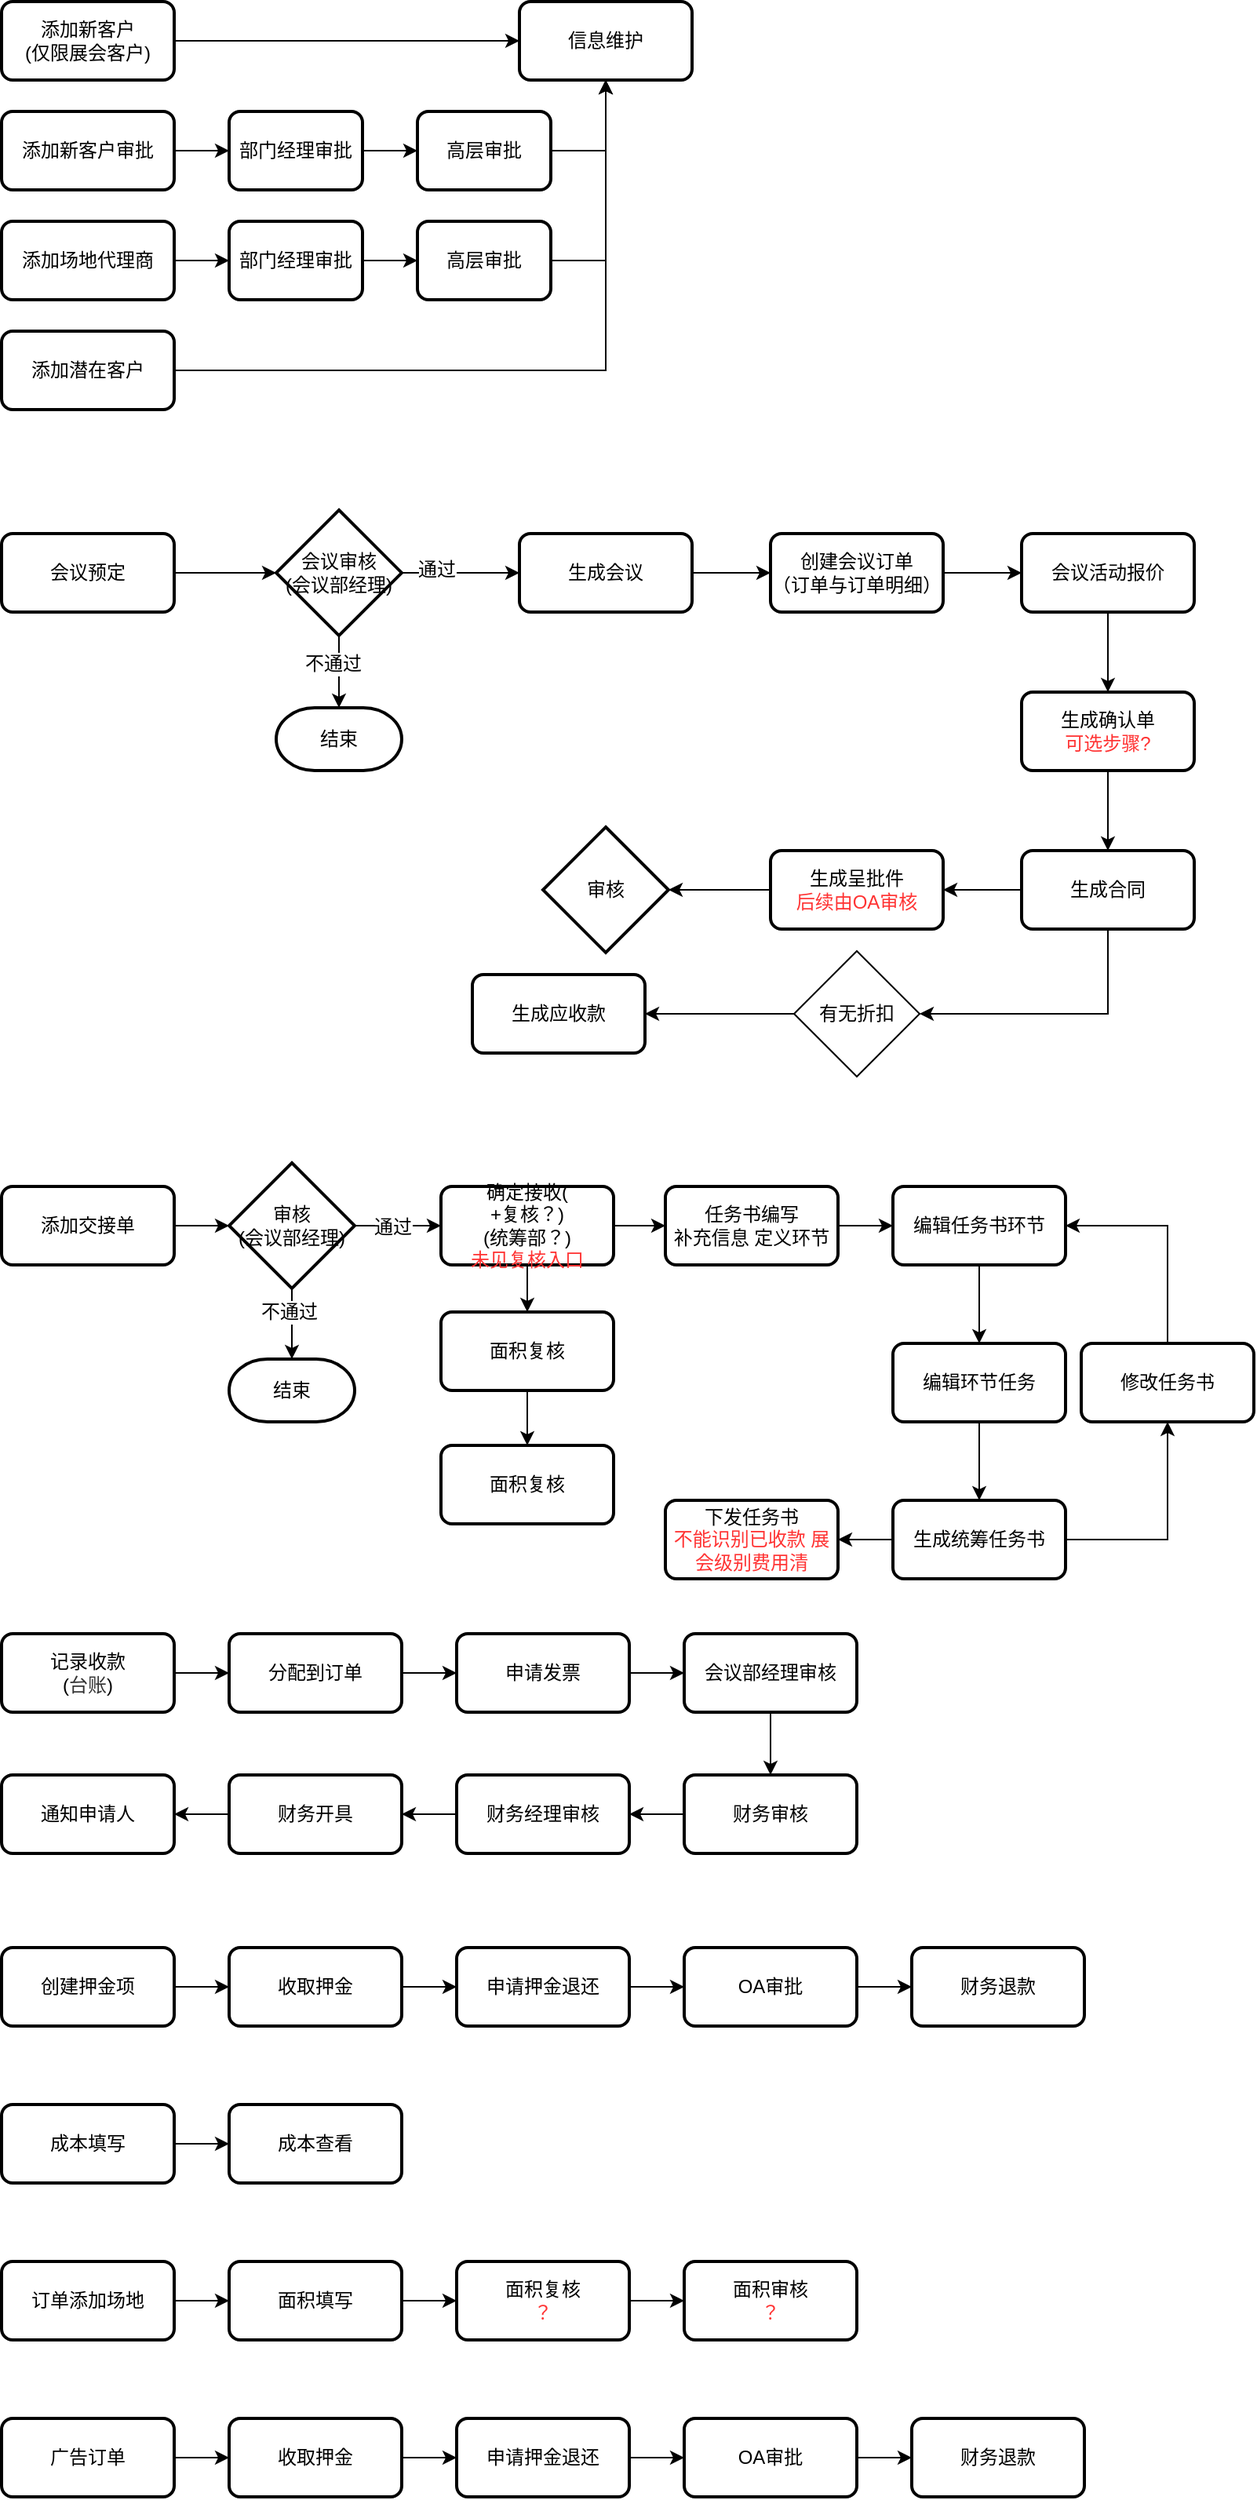 <mxfile version="12.1.9" type="github" pages="1">
  <diagram id="nOVnHYVLfnTtghSCXkoL" name="Page-1">
    <mxGraphModel dx="786" dy="523" grid="1" gridSize="10" guides="1" tooltips="1" connect="1" arrows="1" fold="1" page="1" pageScale="1" pageWidth="827" pageHeight="1169" math="0" shadow="0">
      <root>
        <mxCell id="0"/>
        <mxCell id="1" parent="0"/>
        <mxCell id="kqjsrFEvuiQOBnWZGhsV-112" value="" style="edgeStyle=orthogonalEdgeStyle;rounded=0;orthogonalLoop=1;jettySize=auto;html=1;" edge="1" parent="1" source="kqjsrFEvuiQOBnWZGhsV-113" target="kqjsrFEvuiQOBnWZGhsV-114">
          <mxGeometry relative="1" as="geometry"/>
        </mxCell>
        <mxCell id="kqjsrFEvuiQOBnWZGhsV-113" value="添加新客户&lt;br&gt;(仅限展会客户)" style="rounded=1;whiteSpace=wrap;html=1;absoluteArcSize=1;arcSize=14;strokeWidth=2;" vertex="1" parent="1">
          <mxGeometry x="30" y="30" width="110" height="50" as="geometry"/>
        </mxCell>
        <mxCell id="kqjsrFEvuiQOBnWZGhsV-114" value="信息维护" style="rounded=1;whiteSpace=wrap;html=1;absoluteArcSize=1;arcSize=14;strokeWidth=2;" vertex="1" parent="1">
          <mxGeometry x="360" y="30" width="110" height="50" as="geometry"/>
        </mxCell>
        <mxCell id="kqjsrFEvuiQOBnWZGhsV-115" value="" style="edgeStyle=orthogonalEdgeStyle;rounded=0;orthogonalLoop=1;jettySize=auto;html=1;entryX=0.5;entryY=1;entryDx=0;entryDy=0;" edge="1" parent="1" source="kqjsrFEvuiQOBnWZGhsV-116" target="kqjsrFEvuiQOBnWZGhsV-114">
          <mxGeometry relative="1" as="geometry">
            <mxPoint x="220" y="125" as="targetPoint"/>
          </mxGeometry>
        </mxCell>
        <mxCell id="kqjsrFEvuiQOBnWZGhsV-116" value="添加潜在客户" style="rounded=1;whiteSpace=wrap;html=1;absoluteArcSize=1;arcSize=14;strokeWidth=2;" vertex="1" parent="1">
          <mxGeometry x="30" y="240" width="110" height="50" as="geometry"/>
        </mxCell>
        <mxCell id="kqjsrFEvuiQOBnWZGhsV-117" value="" style="edgeStyle=orthogonalEdgeStyle;rounded=0;orthogonalLoop=1;jettySize=auto;html=1;" edge="1" parent="1" source="kqjsrFEvuiQOBnWZGhsV-118" target="kqjsrFEvuiQOBnWZGhsV-126">
          <mxGeometry relative="1" as="geometry"/>
        </mxCell>
        <mxCell id="kqjsrFEvuiQOBnWZGhsV-118" value="添加场地代理商" style="rounded=1;whiteSpace=wrap;html=1;absoluteArcSize=1;arcSize=14;strokeWidth=2;" vertex="1" parent="1">
          <mxGeometry x="30" y="170" width="110" height="50" as="geometry"/>
        </mxCell>
        <mxCell id="kqjsrFEvuiQOBnWZGhsV-119" value="" style="edgeStyle=orthogonalEdgeStyle;rounded=0;orthogonalLoop=1;jettySize=auto;html=1;" edge="1" parent="1" source="kqjsrFEvuiQOBnWZGhsV-120" target="kqjsrFEvuiQOBnWZGhsV-122">
          <mxGeometry relative="1" as="geometry"/>
        </mxCell>
        <mxCell id="kqjsrFEvuiQOBnWZGhsV-120" value="添加新客户审批" style="rounded=1;whiteSpace=wrap;html=1;absoluteArcSize=1;arcSize=14;strokeWidth=2;" vertex="1" parent="1">
          <mxGeometry x="30" y="100" width="110" height="50" as="geometry"/>
        </mxCell>
        <mxCell id="kqjsrFEvuiQOBnWZGhsV-121" value="" style="edgeStyle=orthogonalEdgeStyle;rounded=0;orthogonalLoop=1;jettySize=auto;html=1;" edge="1" parent="1" source="kqjsrFEvuiQOBnWZGhsV-122" target="kqjsrFEvuiQOBnWZGhsV-124">
          <mxGeometry relative="1" as="geometry"/>
        </mxCell>
        <mxCell id="kqjsrFEvuiQOBnWZGhsV-122" value="部门经理审批" style="rounded=1;whiteSpace=wrap;html=1;absoluteArcSize=1;arcSize=14;strokeWidth=2;" vertex="1" parent="1">
          <mxGeometry x="175" y="100" width="85" height="50" as="geometry"/>
        </mxCell>
        <mxCell id="kqjsrFEvuiQOBnWZGhsV-123" style="edgeStyle=orthogonalEdgeStyle;rounded=0;orthogonalLoop=1;jettySize=auto;html=1;entryX=0.5;entryY=1;entryDx=0;entryDy=0;exitX=1;exitY=0.5;exitDx=0;exitDy=0;" edge="1" parent="1" source="kqjsrFEvuiQOBnWZGhsV-124" target="kqjsrFEvuiQOBnWZGhsV-114">
          <mxGeometry relative="1" as="geometry"/>
        </mxCell>
        <mxCell id="kqjsrFEvuiQOBnWZGhsV-124" value="高层审批" style="rounded=1;whiteSpace=wrap;html=1;absoluteArcSize=1;arcSize=14;strokeWidth=2;" vertex="1" parent="1">
          <mxGeometry x="295" y="100" width="85" height="50" as="geometry"/>
        </mxCell>
        <mxCell id="kqjsrFEvuiQOBnWZGhsV-125" value="" style="edgeStyle=orthogonalEdgeStyle;rounded=0;orthogonalLoop=1;jettySize=auto;html=1;" edge="1" parent="1" source="kqjsrFEvuiQOBnWZGhsV-126" target="kqjsrFEvuiQOBnWZGhsV-221">
          <mxGeometry relative="1" as="geometry"/>
        </mxCell>
        <mxCell id="kqjsrFEvuiQOBnWZGhsV-126" value="部门经理审批" style="rounded=1;whiteSpace=wrap;html=1;absoluteArcSize=1;arcSize=14;strokeWidth=2;" vertex="1" parent="1">
          <mxGeometry x="175" y="170" width="85" height="50" as="geometry"/>
        </mxCell>
        <mxCell id="kqjsrFEvuiQOBnWZGhsV-127" value="" style="edgeStyle=orthogonalEdgeStyle;rounded=0;orthogonalLoop=1;jettySize=auto;html=1;entryX=0;entryY=0.5;entryDx=0;entryDy=0;entryPerimeter=0;" edge="1" parent="1" source="kqjsrFEvuiQOBnWZGhsV-128" target="kqjsrFEvuiQOBnWZGhsV-148">
          <mxGeometry relative="1" as="geometry"/>
        </mxCell>
        <mxCell id="kqjsrFEvuiQOBnWZGhsV-128" value="会议预定" style="rounded=1;whiteSpace=wrap;html=1;absoluteArcSize=1;arcSize=14;strokeWidth=2;" vertex="1" parent="1">
          <mxGeometry x="30" y="369" width="110" height="50" as="geometry"/>
        </mxCell>
        <mxCell id="kqjsrFEvuiQOBnWZGhsV-129" value="" style="edgeStyle=orthogonalEdgeStyle;rounded=0;orthogonalLoop=1;jettySize=auto;html=1;" edge="1" parent="1" source="kqjsrFEvuiQOBnWZGhsV-130" target="kqjsrFEvuiQOBnWZGhsV-132">
          <mxGeometry relative="1" as="geometry"/>
        </mxCell>
        <mxCell id="kqjsrFEvuiQOBnWZGhsV-130" value="生成会议" style="rounded=1;whiteSpace=wrap;html=1;absoluteArcSize=1;arcSize=14;strokeWidth=2;" vertex="1" parent="1">
          <mxGeometry x="360" y="369" width="110" height="50" as="geometry"/>
        </mxCell>
        <mxCell id="kqjsrFEvuiQOBnWZGhsV-131" value="" style="edgeStyle=orthogonalEdgeStyle;rounded=0;orthogonalLoop=1;jettySize=auto;html=1;" edge="1" parent="1" source="kqjsrFEvuiQOBnWZGhsV-132" target="kqjsrFEvuiQOBnWZGhsV-135">
          <mxGeometry relative="1" as="geometry"/>
        </mxCell>
        <mxCell id="kqjsrFEvuiQOBnWZGhsV-132" value="创建会议订单&lt;br&gt;（订单与订单明细）" style="rounded=1;whiteSpace=wrap;html=1;absoluteArcSize=1;arcSize=14;strokeWidth=2;" vertex="1" parent="1">
          <mxGeometry x="520" y="369" width="110" height="50" as="geometry"/>
        </mxCell>
        <mxCell id="kqjsrFEvuiQOBnWZGhsV-133" value="" style="edgeStyle=orthogonalEdgeStyle;rounded=0;orthogonalLoop=1;jettySize=auto;html=1;exitX=0.5;exitY=1;exitDx=0;exitDy=0;" edge="1" parent="1" source="kqjsrFEvuiQOBnWZGhsV-136" target="kqjsrFEvuiQOBnWZGhsV-139">
          <mxGeometry relative="1" as="geometry"/>
        </mxCell>
        <mxCell id="kqjsrFEvuiQOBnWZGhsV-134" value="" style="edgeStyle=orthogonalEdgeStyle;rounded=0;orthogonalLoop=1;jettySize=auto;html=1;" edge="1" parent="1" source="kqjsrFEvuiQOBnWZGhsV-135" target="kqjsrFEvuiQOBnWZGhsV-136">
          <mxGeometry relative="1" as="geometry"/>
        </mxCell>
        <mxCell id="kqjsrFEvuiQOBnWZGhsV-135" value="会议活动报价" style="rounded=1;whiteSpace=wrap;html=1;absoluteArcSize=1;arcSize=14;strokeWidth=2;" vertex="1" parent="1">
          <mxGeometry x="680" y="369" width="110" height="50" as="geometry"/>
        </mxCell>
        <mxCell id="kqjsrFEvuiQOBnWZGhsV-136" value="生成确认单&lt;br&gt;&lt;font color=&quot;#ff3333&quot;&gt;可选步骤?&lt;/font&gt;" style="rounded=1;whiteSpace=wrap;html=1;absoluteArcSize=1;arcSize=14;strokeWidth=2;" vertex="1" parent="1">
          <mxGeometry x="680" y="470" width="110" height="50" as="geometry"/>
        </mxCell>
        <mxCell id="kqjsrFEvuiQOBnWZGhsV-137" value="" style="edgeStyle=orthogonalEdgeStyle;rounded=0;orthogonalLoop=1;jettySize=auto;html=1;" edge="1" parent="1" source="kqjsrFEvuiQOBnWZGhsV-139" target="kqjsrFEvuiQOBnWZGhsV-143">
          <mxGeometry relative="1" as="geometry"/>
        </mxCell>
        <mxCell id="kqjsrFEvuiQOBnWZGhsV-138" value="" style="edgeStyle=orthogonalEdgeStyle;rounded=0;orthogonalLoop=1;jettySize=auto;html=1;entryX=1;entryY=0.5;entryDx=0;entryDy=0;exitX=0.5;exitY=1;exitDx=0;exitDy=0;" edge="1" parent="1" source="kqjsrFEvuiQOBnWZGhsV-139" target="kqjsrFEvuiQOBnWZGhsV-222">
          <mxGeometry relative="1" as="geometry"/>
        </mxCell>
        <mxCell id="kqjsrFEvuiQOBnWZGhsV-139" value="生成合同" style="rounded=1;whiteSpace=wrap;html=1;absoluteArcSize=1;arcSize=14;strokeWidth=2;" vertex="1" parent="1">
          <mxGeometry x="680" y="571" width="110" height="50" as="geometry"/>
        </mxCell>
        <mxCell id="kqjsrFEvuiQOBnWZGhsV-140" value="" style="edgeStyle=orthogonalEdgeStyle;rounded=0;orthogonalLoop=1;jettySize=auto;html=1;exitX=0;exitY=0.5;exitDx=0;exitDy=0;" edge="1" parent="1" source="kqjsrFEvuiQOBnWZGhsV-222" target="kqjsrFEvuiQOBnWZGhsV-141">
          <mxGeometry relative="1" as="geometry"/>
        </mxCell>
        <mxCell id="kqjsrFEvuiQOBnWZGhsV-141" value="生成应收款" style="rounded=1;whiteSpace=wrap;html=1;absoluteArcSize=1;arcSize=14;strokeWidth=2;" vertex="1" parent="1">
          <mxGeometry x="330" y="650" width="110" height="50" as="geometry"/>
        </mxCell>
        <mxCell id="kqjsrFEvuiQOBnWZGhsV-142" value="" style="edgeStyle=orthogonalEdgeStyle;rounded=0;orthogonalLoop=1;jettySize=auto;html=1;" edge="1" parent="1" source="kqjsrFEvuiQOBnWZGhsV-143" target="kqjsrFEvuiQOBnWZGhsV-176">
          <mxGeometry relative="1" as="geometry"/>
        </mxCell>
        <mxCell id="kqjsrFEvuiQOBnWZGhsV-143" value="生成呈批件&lt;br&gt;&lt;font color=&quot;#ff3333&quot;&gt;后续由OA审核&lt;/font&gt;" style="rounded=1;whiteSpace=wrap;html=1;absoluteArcSize=1;arcSize=14;strokeWidth=2;" vertex="1" parent="1">
          <mxGeometry x="520" y="571" width="110" height="50" as="geometry"/>
        </mxCell>
        <mxCell id="kqjsrFEvuiQOBnWZGhsV-144" style="edgeStyle=orthogonalEdgeStyle;rounded=0;orthogonalLoop=1;jettySize=auto;html=1;entryX=0.5;entryY=0;entryDx=0;entryDy=0;entryPerimeter=0;" edge="1" parent="1" source="kqjsrFEvuiQOBnWZGhsV-148" target="kqjsrFEvuiQOBnWZGhsV-149">
          <mxGeometry relative="1" as="geometry"/>
        </mxCell>
        <mxCell id="kqjsrFEvuiQOBnWZGhsV-145" value="不通过" style="text;html=1;resizable=0;points=[];align=center;verticalAlign=middle;labelBackgroundColor=#ffffff;" vertex="1" connectable="0" parent="kqjsrFEvuiQOBnWZGhsV-144">
          <mxGeometry x="0.318" y="-3" relative="1" as="geometry">
            <mxPoint x="-1" y="-13" as="offset"/>
          </mxGeometry>
        </mxCell>
        <mxCell id="kqjsrFEvuiQOBnWZGhsV-146" style="edgeStyle=orthogonalEdgeStyle;rounded=0;orthogonalLoop=1;jettySize=auto;html=1;entryX=0;entryY=0.5;entryDx=0;entryDy=0;" edge="1" parent="1" source="kqjsrFEvuiQOBnWZGhsV-148" target="kqjsrFEvuiQOBnWZGhsV-130">
          <mxGeometry relative="1" as="geometry"/>
        </mxCell>
        <mxCell id="kqjsrFEvuiQOBnWZGhsV-147" value="通过" style="text;html=1;resizable=0;points=[];align=center;verticalAlign=middle;labelBackgroundColor=#ffffff;" vertex="1" connectable="0" parent="kqjsrFEvuiQOBnWZGhsV-146">
          <mxGeometry x="-0.413" y="2" relative="1" as="geometry">
            <mxPoint as="offset"/>
          </mxGeometry>
        </mxCell>
        <mxCell id="kqjsrFEvuiQOBnWZGhsV-148" value="&lt;span style=&quot;white-space: normal&quot;&gt;会议审核&lt;/span&gt;&lt;br style=&quot;white-space: normal&quot;&gt;&lt;span style=&quot;white-space: normal&quot;&gt;(会议部经理)&lt;/span&gt;" style="strokeWidth=2;html=1;shape=mxgraph.flowchart.decision;whiteSpace=wrap;" vertex="1" parent="1">
          <mxGeometry x="205" y="354" width="80" height="80" as="geometry"/>
        </mxCell>
        <mxCell id="kqjsrFEvuiQOBnWZGhsV-149" value="结束" style="strokeWidth=2;html=1;shape=mxgraph.flowchart.terminator;whiteSpace=wrap;" vertex="1" parent="1">
          <mxGeometry x="205" y="480" width="80" height="40" as="geometry"/>
        </mxCell>
        <mxCell id="kqjsrFEvuiQOBnWZGhsV-150" value="" style="edgeStyle=orthogonalEdgeStyle;rounded=0;orthogonalLoop=1;jettySize=auto;html=1;exitX=1;exitY=0.5;exitDx=0;exitDy=0;exitPerimeter=0;" edge="1" parent="1" source="kqjsrFEvuiQOBnWZGhsV-174" target="kqjsrFEvuiQOBnWZGhsV-156">
          <mxGeometry relative="1" as="geometry"/>
        </mxCell>
        <mxCell id="kqjsrFEvuiQOBnWZGhsV-151" value="通过" style="text;html=1;resizable=0;points=[];align=center;verticalAlign=middle;labelBackgroundColor=#ffffff;" vertex="1" connectable="0" parent="kqjsrFEvuiQOBnWZGhsV-150">
          <mxGeometry x="-0.143" y="-1" relative="1" as="geometry">
            <mxPoint as="offset"/>
          </mxGeometry>
        </mxCell>
        <mxCell id="kqjsrFEvuiQOBnWZGhsV-152" style="edgeStyle=orthogonalEdgeStyle;rounded=0;orthogonalLoop=1;jettySize=auto;html=1;entryX=0;entryY=0.5;entryDx=0;entryDy=0;entryPerimeter=0;" edge="1" parent="1" source="kqjsrFEvuiQOBnWZGhsV-153" target="kqjsrFEvuiQOBnWZGhsV-174">
          <mxGeometry relative="1" as="geometry"/>
        </mxCell>
        <mxCell id="kqjsrFEvuiQOBnWZGhsV-153" value="添加交接单" style="rounded=1;whiteSpace=wrap;html=1;absoluteArcSize=1;arcSize=14;strokeWidth=2;" vertex="1" parent="1">
          <mxGeometry x="30" y="785" width="110" height="50" as="geometry"/>
        </mxCell>
        <mxCell id="kqjsrFEvuiQOBnWZGhsV-154" value="" style="edgeStyle=orthogonalEdgeStyle;rounded=0;orthogonalLoop=1;jettySize=auto;html=1;" edge="1" parent="1" source="kqjsrFEvuiQOBnWZGhsV-156" target="kqjsrFEvuiQOBnWZGhsV-161">
          <mxGeometry relative="1" as="geometry"/>
        </mxCell>
        <mxCell id="kqjsrFEvuiQOBnWZGhsV-155" value="" style="edgeStyle=orthogonalEdgeStyle;rounded=0;orthogonalLoop=1;jettySize=auto;html=1;" edge="1" parent="1" source="kqjsrFEvuiQOBnWZGhsV-156" target="kqjsrFEvuiQOBnWZGhsV-158">
          <mxGeometry relative="1" as="geometry"/>
        </mxCell>
        <mxCell id="kqjsrFEvuiQOBnWZGhsV-156" value="确定接收(&lt;br&gt;+复核？)&lt;br&gt;(统筹部？)&lt;font color=&quot;#ff3333&quot;&gt;&lt;br&gt;未见复核入口&lt;br&gt;&lt;/font&gt;" style="rounded=1;whiteSpace=wrap;html=1;absoluteArcSize=1;arcSize=14;strokeWidth=2;" vertex="1" parent="1">
          <mxGeometry x="310" y="785" width="110" height="50" as="geometry"/>
        </mxCell>
        <mxCell id="kqjsrFEvuiQOBnWZGhsV-157" value="" style="edgeStyle=orthogonalEdgeStyle;rounded=0;orthogonalLoop=1;jettySize=auto;html=1;" edge="1" parent="1" source="kqjsrFEvuiQOBnWZGhsV-158" target="kqjsrFEvuiQOBnWZGhsV-159">
          <mxGeometry relative="1" as="geometry"/>
        </mxCell>
        <mxCell id="kqjsrFEvuiQOBnWZGhsV-158" value="面积复核" style="rounded=1;whiteSpace=wrap;html=1;absoluteArcSize=1;arcSize=14;strokeWidth=2;" vertex="1" parent="1">
          <mxGeometry x="310" y="865" width="110" height="50" as="geometry"/>
        </mxCell>
        <mxCell id="kqjsrFEvuiQOBnWZGhsV-159" value="面积复核" style="rounded=1;whiteSpace=wrap;html=1;absoluteArcSize=1;arcSize=14;strokeWidth=2;" vertex="1" parent="1">
          <mxGeometry x="310" y="950" width="110" height="50" as="geometry"/>
        </mxCell>
        <mxCell id="kqjsrFEvuiQOBnWZGhsV-160" value="" style="edgeStyle=orthogonalEdgeStyle;rounded=0;orthogonalLoop=1;jettySize=auto;html=1;" edge="1" parent="1" source="kqjsrFEvuiQOBnWZGhsV-161" target="kqjsrFEvuiQOBnWZGhsV-163">
          <mxGeometry relative="1" as="geometry"/>
        </mxCell>
        <mxCell id="kqjsrFEvuiQOBnWZGhsV-161" value="任务书编写&lt;br&gt;补充信息&amp;nbsp;定义环节" style="rounded=1;whiteSpace=wrap;html=1;absoluteArcSize=1;arcSize=14;strokeWidth=2;" vertex="1" parent="1">
          <mxGeometry x="453" y="785" width="110" height="50" as="geometry"/>
        </mxCell>
        <mxCell id="kqjsrFEvuiQOBnWZGhsV-162" value="" style="edgeStyle=orthogonalEdgeStyle;rounded=0;orthogonalLoop=1;jettySize=auto;html=1;" edge="1" parent="1" source="kqjsrFEvuiQOBnWZGhsV-163" target="kqjsrFEvuiQOBnWZGhsV-165">
          <mxGeometry relative="1" as="geometry"/>
        </mxCell>
        <mxCell id="kqjsrFEvuiQOBnWZGhsV-163" value="编辑任务书环节" style="rounded=1;whiteSpace=wrap;html=1;absoluteArcSize=1;arcSize=14;strokeWidth=2;" vertex="1" parent="1">
          <mxGeometry x="598" y="785" width="110" height="50" as="geometry"/>
        </mxCell>
        <mxCell id="kqjsrFEvuiQOBnWZGhsV-164" value="" style="edgeStyle=orthogonalEdgeStyle;rounded=0;orthogonalLoop=1;jettySize=auto;html=1;" edge="1" parent="1" source="kqjsrFEvuiQOBnWZGhsV-165" target="kqjsrFEvuiQOBnWZGhsV-168">
          <mxGeometry relative="1" as="geometry"/>
        </mxCell>
        <mxCell id="kqjsrFEvuiQOBnWZGhsV-165" value="编辑环节任务" style="rounded=1;whiteSpace=wrap;html=1;absoluteArcSize=1;arcSize=14;strokeWidth=2;" vertex="1" parent="1">
          <mxGeometry x="598" y="885" width="110" height="50" as="geometry"/>
        </mxCell>
        <mxCell id="kqjsrFEvuiQOBnWZGhsV-166" value="" style="edgeStyle=orthogonalEdgeStyle;rounded=0;orthogonalLoop=1;jettySize=auto;html=1;" edge="1" parent="1" source="kqjsrFEvuiQOBnWZGhsV-168" target="kqjsrFEvuiQOBnWZGhsV-171">
          <mxGeometry relative="1" as="geometry"/>
        </mxCell>
        <mxCell id="kqjsrFEvuiQOBnWZGhsV-167" value="" style="edgeStyle=orthogonalEdgeStyle;rounded=0;orthogonalLoop=1;jettySize=auto;html=1;" edge="1" parent="1" source="kqjsrFEvuiQOBnWZGhsV-168" target="kqjsrFEvuiQOBnWZGhsV-169">
          <mxGeometry relative="1" as="geometry"/>
        </mxCell>
        <mxCell id="kqjsrFEvuiQOBnWZGhsV-168" value="生成统筹任务书" style="rounded=1;whiteSpace=wrap;html=1;absoluteArcSize=1;arcSize=14;strokeWidth=2;" vertex="1" parent="1">
          <mxGeometry x="598" y="985" width="110" height="50" as="geometry"/>
        </mxCell>
        <mxCell id="kqjsrFEvuiQOBnWZGhsV-169" value="下发任务书&lt;br&gt;&lt;font color=&quot;#ff3333&quot;&gt;不能识别已收款 展会级别费用清&lt;/font&gt;" style="rounded=1;whiteSpace=wrap;html=1;absoluteArcSize=1;arcSize=14;strokeWidth=2;" vertex="1" parent="1">
          <mxGeometry x="453" y="985" width="110" height="50" as="geometry"/>
        </mxCell>
        <mxCell id="kqjsrFEvuiQOBnWZGhsV-170" style="edgeStyle=orthogonalEdgeStyle;rounded=0;orthogonalLoop=1;jettySize=auto;html=1;entryX=1;entryY=0.5;entryDx=0;entryDy=0;exitX=0.5;exitY=0;exitDx=0;exitDy=0;" edge="1" parent="1" source="kqjsrFEvuiQOBnWZGhsV-171" target="kqjsrFEvuiQOBnWZGhsV-163">
          <mxGeometry relative="1" as="geometry"/>
        </mxCell>
        <mxCell id="kqjsrFEvuiQOBnWZGhsV-171" value="修改任务书" style="rounded=1;whiteSpace=wrap;html=1;absoluteArcSize=1;arcSize=14;strokeWidth=2;" vertex="1" parent="1">
          <mxGeometry x="718" y="885" width="110" height="50" as="geometry"/>
        </mxCell>
        <mxCell id="kqjsrFEvuiQOBnWZGhsV-172" value="" style="edgeStyle=orthogonalEdgeStyle;rounded=0;orthogonalLoop=1;jettySize=auto;html=1;" edge="1" parent="1" source="kqjsrFEvuiQOBnWZGhsV-174" target="kqjsrFEvuiQOBnWZGhsV-175">
          <mxGeometry relative="1" as="geometry"/>
        </mxCell>
        <mxCell id="kqjsrFEvuiQOBnWZGhsV-173" value="不通过" style="text;html=1;resizable=0;points=[];align=center;verticalAlign=middle;labelBackgroundColor=#ffffff;" vertex="1" connectable="0" parent="kqjsrFEvuiQOBnWZGhsV-172">
          <mxGeometry x="-0.333" y="-2" relative="1" as="geometry">
            <mxPoint as="offset"/>
          </mxGeometry>
        </mxCell>
        <mxCell id="kqjsrFEvuiQOBnWZGhsV-174" value="审核&lt;br&gt;(会议部经理)" style="strokeWidth=2;html=1;shape=mxgraph.flowchart.decision;whiteSpace=wrap;" vertex="1" parent="1">
          <mxGeometry x="175" y="770" width="80" height="80" as="geometry"/>
        </mxCell>
        <mxCell id="kqjsrFEvuiQOBnWZGhsV-175" value="结束" style="strokeWidth=2;html=1;shape=mxgraph.flowchart.terminator;whiteSpace=wrap;" vertex="1" parent="1">
          <mxGeometry x="175" y="895" width="80" height="40" as="geometry"/>
        </mxCell>
        <mxCell id="kqjsrFEvuiQOBnWZGhsV-176" value="审核" style="strokeWidth=2;html=1;shape=mxgraph.flowchart.decision;whiteSpace=wrap;" vertex="1" parent="1">
          <mxGeometry x="375" y="556" width="80" height="80" as="geometry"/>
        </mxCell>
        <mxCell id="kqjsrFEvuiQOBnWZGhsV-177" value="" style="edgeStyle=orthogonalEdgeStyle;rounded=0;orthogonalLoop=1;jettySize=auto;html=1;" edge="1" parent="1" source="kqjsrFEvuiQOBnWZGhsV-178" target="kqjsrFEvuiQOBnWZGhsV-180">
          <mxGeometry relative="1" as="geometry"/>
        </mxCell>
        <mxCell id="kqjsrFEvuiQOBnWZGhsV-178" value="&lt;font style=&quot;font-size: 12px&quot;&gt;记录收款&lt;br&gt;(&lt;span style=&quot;background-color: rgb(255 , 255 , 255) ; color: rgb(51 , 51 , 51) ; font-family: &amp;#34;open sans&amp;#34; , &amp;#34;helvetica neue&amp;#34; , &amp;#34;helvetica&amp;#34; , &amp;#34;arial&amp;#34; , sans-serif&quot;&gt;台账&lt;/span&gt;&lt;span&gt;)&lt;/span&gt;&lt;/font&gt;" style="rounded=1;whiteSpace=wrap;html=1;absoluteArcSize=1;arcSize=14;strokeWidth=2;" vertex="1" parent="1">
          <mxGeometry x="30" y="1070" width="110" height="50" as="geometry"/>
        </mxCell>
        <mxCell id="kqjsrFEvuiQOBnWZGhsV-179" value="" style="edgeStyle=orthogonalEdgeStyle;rounded=0;orthogonalLoop=1;jettySize=auto;html=1;" edge="1" parent="1" source="kqjsrFEvuiQOBnWZGhsV-180" target="kqjsrFEvuiQOBnWZGhsV-182">
          <mxGeometry relative="1" as="geometry"/>
        </mxCell>
        <mxCell id="kqjsrFEvuiQOBnWZGhsV-180" value="分配到订单" style="rounded=1;whiteSpace=wrap;html=1;absoluteArcSize=1;arcSize=14;strokeWidth=2;" vertex="1" parent="1">
          <mxGeometry x="175" y="1070" width="110" height="50" as="geometry"/>
        </mxCell>
        <mxCell id="kqjsrFEvuiQOBnWZGhsV-181" value="" style="edgeStyle=orthogonalEdgeStyle;rounded=0;orthogonalLoop=1;jettySize=auto;html=1;" edge="1" parent="1" source="kqjsrFEvuiQOBnWZGhsV-182" target="kqjsrFEvuiQOBnWZGhsV-184">
          <mxGeometry relative="1" as="geometry"/>
        </mxCell>
        <mxCell id="kqjsrFEvuiQOBnWZGhsV-182" value="申请发票" style="rounded=1;whiteSpace=wrap;html=1;absoluteArcSize=1;arcSize=14;strokeWidth=2;" vertex="1" parent="1">
          <mxGeometry x="320" y="1070" width="110" height="50" as="geometry"/>
        </mxCell>
        <mxCell id="kqjsrFEvuiQOBnWZGhsV-183" value="" style="edgeStyle=orthogonalEdgeStyle;rounded=0;orthogonalLoop=1;jettySize=auto;html=1;" edge="1" parent="1" source="kqjsrFEvuiQOBnWZGhsV-184" target="kqjsrFEvuiQOBnWZGhsV-186">
          <mxGeometry relative="1" as="geometry"/>
        </mxCell>
        <mxCell id="kqjsrFEvuiQOBnWZGhsV-184" value="会议部经理审核" style="rounded=1;whiteSpace=wrap;html=1;absoluteArcSize=1;arcSize=14;strokeWidth=2;" vertex="1" parent="1">
          <mxGeometry x="465" y="1070" width="110" height="50" as="geometry"/>
        </mxCell>
        <mxCell id="kqjsrFEvuiQOBnWZGhsV-185" value="" style="edgeStyle=orthogonalEdgeStyle;rounded=0;orthogonalLoop=1;jettySize=auto;html=1;" edge="1" parent="1" source="kqjsrFEvuiQOBnWZGhsV-186" target="kqjsrFEvuiQOBnWZGhsV-188">
          <mxGeometry relative="1" as="geometry"/>
        </mxCell>
        <mxCell id="kqjsrFEvuiQOBnWZGhsV-186" value="财务审核" style="rounded=1;whiteSpace=wrap;html=1;absoluteArcSize=1;arcSize=14;strokeWidth=2;" vertex="1" parent="1">
          <mxGeometry x="465" y="1160" width="110" height="50" as="geometry"/>
        </mxCell>
        <mxCell id="kqjsrFEvuiQOBnWZGhsV-187" value="" style="edgeStyle=orthogonalEdgeStyle;rounded=0;orthogonalLoop=1;jettySize=auto;html=1;" edge="1" parent="1" source="kqjsrFEvuiQOBnWZGhsV-188" target="kqjsrFEvuiQOBnWZGhsV-190">
          <mxGeometry relative="1" as="geometry"/>
        </mxCell>
        <mxCell id="kqjsrFEvuiQOBnWZGhsV-188" value="财务经理审核" style="rounded=1;whiteSpace=wrap;html=1;absoluteArcSize=1;arcSize=14;strokeWidth=2;" vertex="1" parent="1">
          <mxGeometry x="320" y="1160" width="110" height="50" as="geometry"/>
        </mxCell>
        <mxCell id="kqjsrFEvuiQOBnWZGhsV-189" value="" style="edgeStyle=orthogonalEdgeStyle;rounded=0;orthogonalLoop=1;jettySize=auto;html=1;" edge="1" parent="1" source="kqjsrFEvuiQOBnWZGhsV-190" target="kqjsrFEvuiQOBnWZGhsV-191">
          <mxGeometry relative="1" as="geometry"/>
        </mxCell>
        <mxCell id="kqjsrFEvuiQOBnWZGhsV-190" value="财务开具" style="rounded=1;whiteSpace=wrap;html=1;absoluteArcSize=1;arcSize=14;strokeWidth=2;" vertex="1" parent="1">
          <mxGeometry x="175" y="1160" width="110" height="50" as="geometry"/>
        </mxCell>
        <mxCell id="kqjsrFEvuiQOBnWZGhsV-191" value="通知申请人" style="rounded=1;whiteSpace=wrap;html=1;absoluteArcSize=1;arcSize=14;strokeWidth=2;" vertex="1" parent="1">
          <mxGeometry x="30" y="1160" width="110" height="50" as="geometry"/>
        </mxCell>
        <mxCell id="kqjsrFEvuiQOBnWZGhsV-192" value="" style="edgeStyle=orthogonalEdgeStyle;rounded=0;orthogonalLoop=1;jettySize=auto;html=1;" edge="1" parent="1" source="kqjsrFEvuiQOBnWZGhsV-193" target="kqjsrFEvuiQOBnWZGhsV-195">
          <mxGeometry relative="1" as="geometry"/>
        </mxCell>
        <mxCell id="kqjsrFEvuiQOBnWZGhsV-193" value="创建押金项" style="rounded=1;whiteSpace=wrap;html=1;absoluteArcSize=1;arcSize=14;strokeWidth=2;" vertex="1" parent="1">
          <mxGeometry x="30" y="1270" width="110" height="50" as="geometry"/>
        </mxCell>
        <mxCell id="kqjsrFEvuiQOBnWZGhsV-194" value="" style="edgeStyle=orthogonalEdgeStyle;rounded=0;orthogonalLoop=1;jettySize=auto;html=1;" edge="1" parent="1" source="kqjsrFEvuiQOBnWZGhsV-195" target="kqjsrFEvuiQOBnWZGhsV-197">
          <mxGeometry relative="1" as="geometry"/>
        </mxCell>
        <mxCell id="kqjsrFEvuiQOBnWZGhsV-195" value="收取押金" style="rounded=1;whiteSpace=wrap;html=1;absoluteArcSize=1;arcSize=14;strokeWidth=2;" vertex="1" parent="1">
          <mxGeometry x="175" y="1270" width="110" height="50" as="geometry"/>
        </mxCell>
        <mxCell id="kqjsrFEvuiQOBnWZGhsV-196" value="" style="edgeStyle=orthogonalEdgeStyle;rounded=0;orthogonalLoop=1;jettySize=auto;html=1;" edge="1" parent="1" source="kqjsrFEvuiQOBnWZGhsV-197" target="kqjsrFEvuiQOBnWZGhsV-199">
          <mxGeometry relative="1" as="geometry"/>
        </mxCell>
        <mxCell id="kqjsrFEvuiQOBnWZGhsV-197" value="申请押金退还" style="rounded=1;whiteSpace=wrap;html=1;absoluteArcSize=1;arcSize=14;strokeWidth=2;" vertex="1" parent="1">
          <mxGeometry x="320" y="1270" width="110" height="50" as="geometry"/>
        </mxCell>
        <mxCell id="kqjsrFEvuiQOBnWZGhsV-198" value="" style="edgeStyle=orthogonalEdgeStyle;rounded=0;orthogonalLoop=1;jettySize=auto;html=1;" edge="1" parent="1" source="kqjsrFEvuiQOBnWZGhsV-199" target="kqjsrFEvuiQOBnWZGhsV-200">
          <mxGeometry relative="1" as="geometry"/>
        </mxCell>
        <mxCell id="kqjsrFEvuiQOBnWZGhsV-199" value="OA审批" style="rounded=1;whiteSpace=wrap;html=1;absoluteArcSize=1;arcSize=14;strokeWidth=2;" vertex="1" parent="1">
          <mxGeometry x="465" y="1270" width="110" height="50" as="geometry"/>
        </mxCell>
        <mxCell id="kqjsrFEvuiQOBnWZGhsV-200" value="财务退款" style="rounded=1;whiteSpace=wrap;html=1;absoluteArcSize=1;arcSize=14;strokeWidth=2;" vertex="1" parent="1">
          <mxGeometry x="610" y="1270" width="110" height="50" as="geometry"/>
        </mxCell>
        <mxCell id="kqjsrFEvuiQOBnWZGhsV-201" value="" style="edgeStyle=orthogonalEdgeStyle;rounded=0;orthogonalLoop=1;jettySize=auto;html=1;" edge="1" parent="1" source="kqjsrFEvuiQOBnWZGhsV-202" target="kqjsrFEvuiQOBnWZGhsV-203">
          <mxGeometry relative="1" as="geometry"/>
        </mxCell>
        <mxCell id="kqjsrFEvuiQOBnWZGhsV-202" value="成本填写" style="rounded=1;whiteSpace=wrap;html=1;absoluteArcSize=1;arcSize=14;strokeWidth=2;" vertex="1" parent="1">
          <mxGeometry x="30" y="1370" width="110" height="50" as="geometry"/>
        </mxCell>
        <mxCell id="kqjsrFEvuiQOBnWZGhsV-203" value="成本查看" style="rounded=1;whiteSpace=wrap;html=1;absoluteArcSize=1;arcSize=14;strokeWidth=2;" vertex="1" parent="1">
          <mxGeometry x="175" y="1370" width="110" height="50" as="geometry"/>
        </mxCell>
        <mxCell id="kqjsrFEvuiQOBnWZGhsV-204" value="" style="edgeStyle=orthogonalEdgeStyle;rounded=0;orthogonalLoop=1;jettySize=auto;html=1;" edge="1" parent="1" source="kqjsrFEvuiQOBnWZGhsV-205" target="kqjsrFEvuiQOBnWZGhsV-207">
          <mxGeometry relative="1" as="geometry"/>
        </mxCell>
        <mxCell id="kqjsrFEvuiQOBnWZGhsV-205" value="订单添加场地" style="rounded=1;whiteSpace=wrap;html=1;absoluteArcSize=1;arcSize=14;strokeWidth=2;" vertex="1" parent="1">
          <mxGeometry x="30" y="1470" width="110" height="50" as="geometry"/>
        </mxCell>
        <mxCell id="kqjsrFEvuiQOBnWZGhsV-206" value="" style="edgeStyle=orthogonalEdgeStyle;rounded=0;orthogonalLoop=1;jettySize=auto;html=1;" edge="1" parent="1" source="kqjsrFEvuiQOBnWZGhsV-207" target="kqjsrFEvuiQOBnWZGhsV-209">
          <mxGeometry relative="1" as="geometry"/>
        </mxCell>
        <mxCell id="kqjsrFEvuiQOBnWZGhsV-207" value="面积填写" style="rounded=1;whiteSpace=wrap;html=1;absoluteArcSize=1;arcSize=14;strokeWidth=2;" vertex="1" parent="1">
          <mxGeometry x="175" y="1470" width="110" height="50" as="geometry"/>
        </mxCell>
        <mxCell id="kqjsrFEvuiQOBnWZGhsV-208" value="" style="edgeStyle=orthogonalEdgeStyle;rounded=0;orthogonalLoop=1;jettySize=auto;html=1;" edge="1" parent="1" source="kqjsrFEvuiQOBnWZGhsV-209" target="kqjsrFEvuiQOBnWZGhsV-210">
          <mxGeometry relative="1" as="geometry"/>
        </mxCell>
        <mxCell id="kqjsrFEvuiQOBnWZGhsV-209" value="面积复核&lt;br&gt;&lt;font color=&quot;#ff3333&quot;&gt;？&lt;/font&gt;" style="rounded=1;whiteSpace=wrap;html=1;absoluteArcSize=1;arcSize=14;strokeWidth=2;" vertex="1" parent="1">
          <mxGeometry x="320" y="1470" width="110" height="50" as="geometry"/>
        </mxCell>
        <mxCell id="kqjsrFEvuiQOBnWZGhsV-210" value="面积审核&lt;br&gt;&lt;font color=&quot;#ff3333&quot;&gt;？&lt;/font&gt;" style="rounded=1;whiteSpace=wrap;html=1;absoluteArcSize=1;arcSize=14;strokeWidth=2;" vertex="1" parent="1">
          <mxGeometry x="465" y="1470" width="110" height="50" as="geometry"/>
        </mxCell>
        <mxCell id="kqjsrFEvuiQOBnWZGhsV-211" value="" style="edgeStyle=orthogonalEdgeStyle;rounded=0;orthogonalLoop=1;jettySize=auto;html=1;" edge="1" parent="1" source="kqjsrFEvuiQOBnWZGhsV-212" target="kqjsrFEvuiQOBnWZGhsV-214">
          <mxGeometry relative="1" as="geometry"/>
        </mxCell>
        <mxCell id="kqjsrFEvuiQOBnWZGhsV-212" value="广告订单" style="rounded=1;whiteSpace=wrap;html=1;absoluteArcSize=1;arcSize=14;strokeWidth=2;" vertex="1" parent="1">
          <mxGeometry x="30" y="1570" width="110" height="50" as="geometry"/>
        </mxCell>
        <mxCell id="kqjsrFEvuiQOBnWZGhsV-213" value="" style="edgeStyle=orthogonalEdgeStyle;rounded=0;orthogonalLoop=1;jettySize=auto;html=1;" edge="1" parent="1" source="kqjsrFEvuiQOBnWZGhsV-214" target="kqjsrFEvuiQOBnWZGhsV-216">
          <mxGeometry relative="1" as="geometry"/>
        </mxCell>
        <mxCell id="kqjsrFEvuiQOBnWZGhsV-214" value="收取押金" style="rounded=1;whiteSpace=wrap;html=1;absoluteArcSize=1;arcSize=14;strokeWidth=2;" vertex="1" parent="1">
          <mxGeometry x="175" y="1570" width="110" height="50" as="geometry"/>
        </mxCell>
        <mxCell id="kqjsrFEvuiQOBnWZGhsV-215" value="" style="edgeStyle=orthogonalEdgeStyle;rounded=0;orthogonalLoop=1;jettySize=auto;html=1;" edge="1" parent="1" source="kqjsrFEvuiQOBnWZGhsV-216" target="kqjsrFEvuiQOBnWZGhsV-218">
          <mxGeometry relative="1" as="geometry"/>
        </mxCell>
        <mxCell id="kqjsrFEvuiQOBnWZGhsV-216" value="申请押金退还" style="rounded=1;whiteSpace=wrap;html=1;absoluteArcSize=1;arcSize=14;strokeWidth=2;" vertex="1" parent="1">
          <mxGeometry x="320" y="1570" width="110" height="50" as="geometry"/>
        </mxCell>
        <mxCell id="kqjsrFEvuiQOBnWZGhsV-217" value="" style="edgeStyle=orthogonalEdgeStyle;rounded=0;orthogonalLoop=1;jettySize=auto;html=1;" edge="1" parent="1" source="kqjsrFEvuiQOBnWZGhsV-218" target="kqjsrFEvuiQOBnWZGhsV-219">
          <mxGeometry relative="1" as="geometry"/>
        </mxCell>
        <mxCell id="kqjsrFEvuiQOBnWZGhsV-218" value="OA审批" style="rounded=1;whiteSpace=wrap;html=1;absoluteArcSize=1;arcSize=14;strokeWidth=2;" vertex="1" parent="1">
          <mxGeometry x="465" y="1570" width="110" height="50" as="geometry"/>
        </mxCell>
        <mxCell id="kqjsrFEvuiQOBnWZGhsV-219" value="财务退款" style="rounded=1;whiteSpace=wrap;html=1;absoluteArcSize=1;arcSize=14;strokeWidth=2;" vertex="1" parent="1">
          <mxGeometry x="610" y="1570" width="110" height="50" as="geometry"/>
        </mxCell>
        <mxCell id="kqjsrFEvuiQOBnWZGhsV-220" style="edgeStyle=orthogonalEdgeStyle;rounded=0;orthogonalLoop=1;jettySize=auto;html=1;entryX=0.5;entryY=1;entryDx=0;entryDy=0;exitX=1;exitY=0.5;exitDx=0;exitDy=0;" edge="1" parent="1" source="kqjsrFEvuiQOBnWZGhsV-221" target="kqjsrFEvuiQOBnWZGhsV-114">
          <mxGeometry relative="1" as="geometry"/>
        </mxCell>
        <mxCell id="kqjsrFEvuiQOBnWZGhsV-221" value="高层审批" style="rounded=1;whiteSpace=wrap;html=1;absoluteArcSize=1;arcSize=14;strokeWidth=2;" vertex="1" parent="1">
          <mxGeometry x="295" y="170" width="85" height="50" as="geometry"/>
        </mxCell>
        <mxCell id="kqjsrFEvuiQOBnWZGhsV-222" value="有无折扣" style="rhombus;whiteSpace=wrap;html=1;" vertex="1" parent="1">
          <mxGeometry x="535" y="635" width="80" height="80" as="geometry"/>
        </mxCell>
      </root>
    </mxGraphModel>
  </diagram>
</mxfile>
